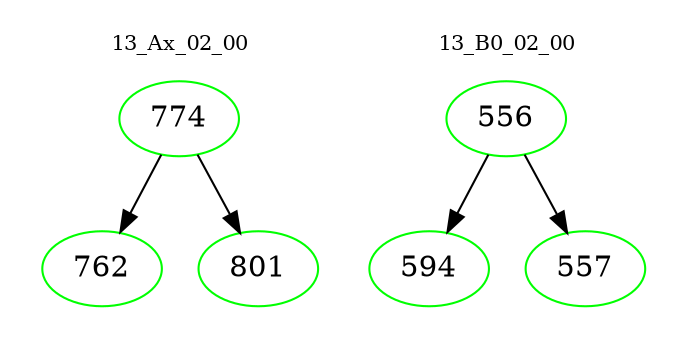 digraph{
subgraph cluster_0 {
color = white
label = "13_Ax_02_00";
fontsize=10;
T0_774 [label="774", color="green"]
T0_774 -> T0_762 [color="black"]
T0_762 [label="762", color="green"]
T0_774 -> T0_801 [color="black"]
T0_801 [label="801", color="green"]
}
subgraph cluster_1 {
color = white
label = "13_B0_02_00";
fontsize=10;
T1_556 [label="556", color="green"]
T1_556 -> T1_594 [color="black"]
T1_594 [label="594", color="green"]
T1_556 -> T1_557 [color="black"]
T1_557 [label="557", color="green"]
}
}
